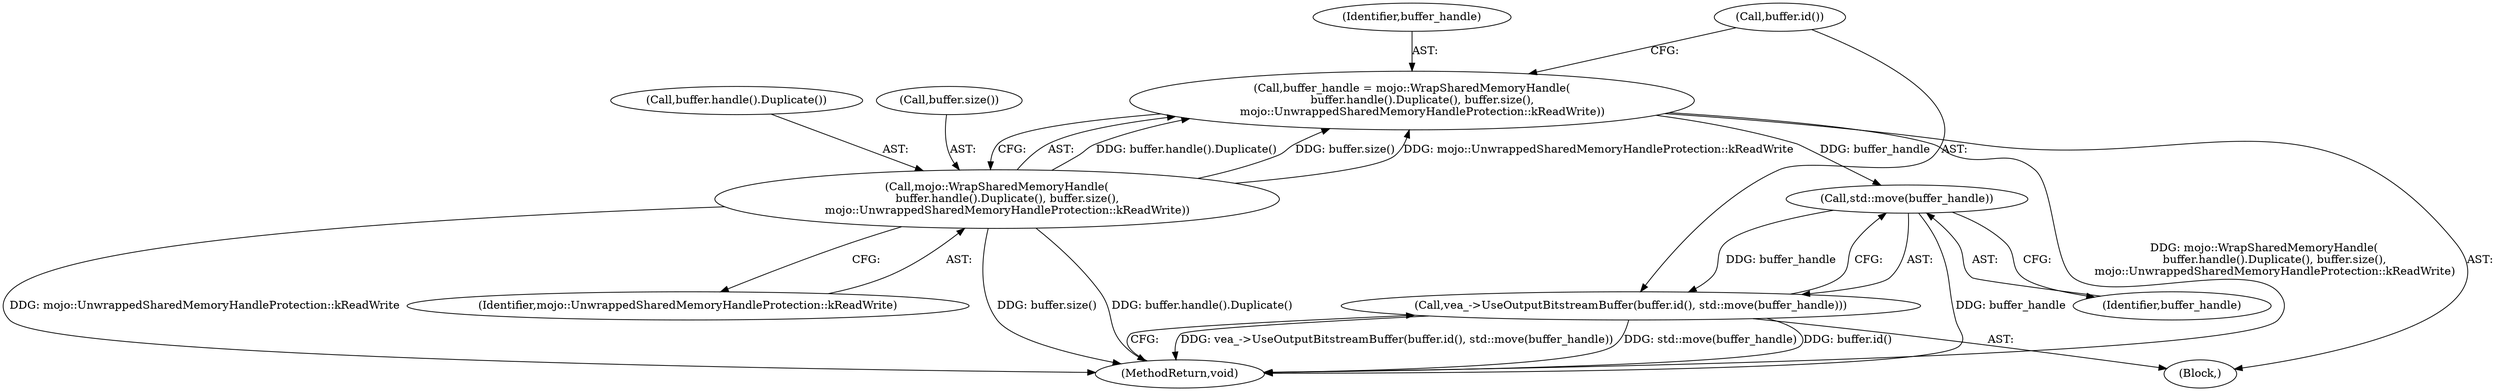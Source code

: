 digraph "0_Chrome_673ce95d481ea9368c4d4d43ac756ba1d6d9e608_23@API" {
"1000130" [label="(Call,std::move(buffer_handle))"];
"1000122" [label="(Call,buffer_handle = mojo::WrapSharedMemoryHandle(\n      buffer.handle().Duplicate(), buffer.size(),\n      mojo::UnwrappedSharedMemoryHandleProtection::kReadWrite))"];
"1000124" [label="(Call,mojo::WrapSharedMemoryHandle(\n      buffer.handle().Duplicate(), buffer.size(),\n      mojo::UnwrappedSharedMemoryHandleProtection::kReadWrite))"];
"1000128" [label="(Call,vea_->UseOutputBitstreamBuffer(buffer.id(), std::move(buffer_handle)))"];
"1000122" [label="(Call,buffer_handle = mojo::WrapSharedMemoryHandle(\n      buffer.handle().Duplicate(), buffer.size(),\n      mojo::UnwrappedSharedMemoryHandleProtection::kReadWrite))"];
"1000130" [label="(Call,std::move(buffer_handle))"];
"1000131" [label="(Identifier,buffer_handle)"];
"1000127" [label="(Identifier,mojo::UnwrappedSharedMemoryHandleProtection::kReadWrite)"];
"1000126" [label="(Call,buffer.size())"];
"1000104" [label="(Block,)"];
"1000129" [label="(Call,buffer.id())"];
"1000128" [label="(Call,vea_->UseOutputBitstreamBuffer(buffer.id(), std::move(buffer_handle)))"];
"1000125" [label="(Call,buffer.handle().Duplicate())"];
"1000123" [label="(Identifier,buffer_handle)"];
"1000124" [label="(Call,mojo::WrapSharedMemoryHandle(\n      buffer.handle().Duplicate(), buffer.size(),\n      mojo::UnwrappedSharedMemoryHandleProtection::kReadWrite))"];
"1000132" [label="(MethodReturn,void)"];
"1000130" -> "1000128"  [label="AST: "];
"1000130" -> "1000131"  [label="CFG: "];
"1000131" -> "1000130"  [label="AST: "];
"1000128" -> "1000130"  [label="CFG: "];
"1000130" -> "1000132"  [label="DDG: buffer_handle"];
"1000130" -> "1000128"  [label="DDG: buffer_handle"];
"1000122" -> "1000130"  [label="DDG: buffer_handle"];
"1000122" -> "1000104"  [label="AST: "];
"1000122" -> "1000124"  [label="CFG: "];
"1000123" -> "1000122"  [label="AST: "];
"1000124" -> "1000122"  [label="AST: "];
"1000129" -> "1000122"  [label="CFG: "];
"1000122" -> "1000132"  [label="DDG: mojo::WrapSharedMemoryHandle(\n      buffer.handle().Duplicate(), buffer.size(),\n      mojo::UnwrappedSharedMemoryHandleProtection::kReadWrite)"];
"1000124" -> "1000122"  [label="DDG: buffer.handle().Duplicate()"];
"1000124" -> "1000122"  [label="DDG: buffer.size()"];
"1000124" -> "1000122"  [label="DDG: mojo::UnwrappedSharedMemoryHandleProtection::kReadWrite"];
"1000124" -> "1000127"  [label="CFG: "];
"1000125" -> "1000124"  [label="AST: "];
"1000126" -> "1000124"  [label="AST: "];
"1000127" -> "1000124"  [label="AST: "];
"1000124" -> "1000132"  [label="DDG: buffer.handle().Duplicate()"];
"1000124" -> "1000132"  [label="DDG: mojo::UnwrappedSharedMemoryHandleProtection::kReadWrite"];
"1000124" -> "1000132"  [label="DDG: buffer.size()"];
"1000128" -> "1000104"  [label="AST: "];
"1000129" -> "1000128"  [label="AST: "];
"1000132" -> "1000128"  [label="CFG: "];
"1000128" -> "1000132"  [label="DDG: vea_->UseOutputBitstreamBuffer(buffer.id(), std::move(buffer_handle))"];
"1000128" -> "1000132"  [label="DDG: std::move(buffer_handle)"];
"1000128" -> "1000132"  [label="DDG: buffer.id()"];
}
